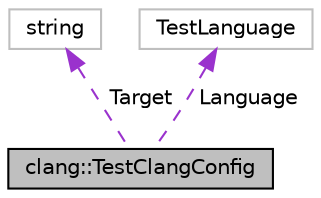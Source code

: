 digraph "clang::TestClangConfig"
{
 // LATEX_PDF_SIZE
  bgcolor="transparent";
  edge [fontname="Helvetica",fontsize="10",labelfontname="Helvetica",labelfontsize="10"];
  node [fontname="Helvetica",fontsize="10",shape=record];
  Node1 [label="clang::TestClangConfig",height=0.2,width=0.4,color="black", fillcolor="grey75", style="filled", fontcolor="black",tooltip="A Clang configuration for end-to-end tests that can be converted to command line arguments for the dr..."];
  Node2 -> Node1 [dir="back",color="darkorchid3",fontsize="10",style="dashed",label=" Target" ,fontname="Helvetica"];
  Node2 [label="string",height=0.2,width=0.4,color="grey75",tooltip=" "];
  Node3 -> Node1 [dir="back",color="darkorchid3",fontsize="10",style="dashed",label=" Language" ,fontname="Helvetica"];
  Node3 [label="TestLanguage",height=0.2,width=0.4,color="grey75",tooltip=" "];
}
